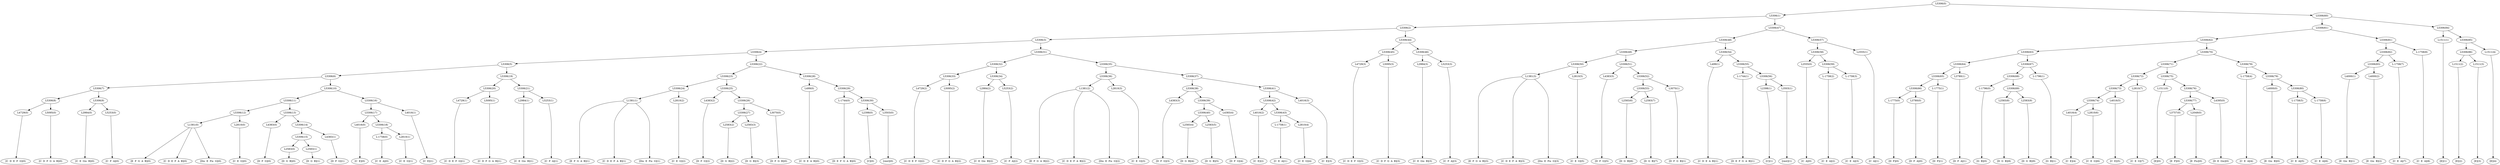 digraph sample{
"L4729(0)"->"[C  D  E  F  G](0)"
"L5095(0)"->"[C  D  F  G  A  B](0)"
"L5306(8)"->"L4729(0)"
"L5306(8)"->"L5095(0)"
"L2984(0)"->"[C  E  Gis  B](0)"
"L5253(0)"->"[C  F  A](0)"
"L5306(9)"->"L2984(0)"
"L5306(9)"->"L5253(0)"
"L5306(7)"->"L5306(8)"
"L5306(7)"->"L5306(9)"
"L1381(0)"->"[E  F  G  A  B](0)"
"L1381(0)"->"[C  D  E  F  A  B](0)"
"L1381(0)"->"[Dis  E  Fis  G](0)"
"L2810(0)"->"[C  E  G](0)"
"L5306(12)"->"L1381(0)"
"L5306(12)"->"L2810(0)"
"L4383(0)"->"[D  F  G](0)"
"L2583(0)"->"[D  G  B](0)"
"L2583(1)"->"[D  G  B](1)"
"L5306(15)"->"L2583(0)"
"L5306(15)"->"L2583(1)"
"L4383(1)"->"[D  F  G](1)"
"L5306(14)"->"L5306(15)"
"L5306(14)"->"L4383(1)"
"L5306(13)"->"L4383(0)"
"L5306(13)"->"L5306(14)"
"L5306(11)"->"L5306(12)"
"L5306(11)"->"L5306(13)"
"L4016(0)"->"[C  E](0)"
"L-1758(0)"->"[C  E  A](0)"
"L2810(1)"->"[C  E  G](1)"
"L5306(18)"->"L-1758(0)"
"L5306(18)"->"L2810(1)"
"L5306(17)"->"L4016(0)"
"L5306(17)"->"L5306(18)"
"L4016(1)"->"[C  E](1)"
"L5306(16)"->"L5306(17)"
"L5306(16)"->"L4016(1)"
"L5306(10)"->"L5306(11)"
"L5306(10)"->"L5306(16)"
"L5306(6)"->"L5306(7)"
"L5306(6)"->"L5306(10)"
"L4729(1)"->"[C  D  E  F  G](1)"
"L5095(1)"->"[C  D  F  G  A  B](1)"
"L5306(20)"->"L4729(1)"
"L5306(20)"->"L5095(1)"
"L2984(1)"->"[C  E  Gis  B](1)"
"L5253(1)"->"[C  F  A](1)"
"L5306(21)"->"L2984(1)"
"L5306(21)"->"L5253(1)"
"L5306(19)"->"L5306(20)"
"L5306(19)"->"L5306(21)"
"L5306(5)"->"L5306(6)"
"L5306(5)"->"L5306(19)"
"L1381(1)"->"[E  F  G  A  B](1)"
"L1381(1)"->"[C  D  E  F  A  B](1)"
"L1381(1)"->"[Dis  E  Fis  G](1)"
"L2810(2)"->"[C  E  G](2)"
"L5306(24)"->"L1381(1)"
"L5306(24)"->"L2810(2)"
"L4383(2)"->"[D  F  G](2)"
"L2583(2)"->"[D  G  B](2)"
"L2583(3)"->"[D  G  B](3)"
"L5306(27)"->"L2583(2)"
"L5306(27)"->"L2583(3)"
"L3070(0)"->"[D  F  G  B](0)"
"L5306(26)"->"L5306(27)"
"L5306(26)"->"L3070(0)"
"L5306(25)"->"L4383(2)"
"L5306(25)"->"L5306(26)"
"L5306(23)"->"L5306(24)"
"L5306(23)"->"L5306(25)"
"L499(0)"->"[C  D  E  A  B](0)"
"L-1744(0)"->"[D  E  F  G  A  B](0)"
"L2398(0)"->"[C](0)"
"L3503(0)"->"[rest](0)"
"L5306(30)"->"L2398(0)"
"L5306(30)"->"L3503(0)"
"L5306(29)"->"L-1744(0)"
"L5306(29)"->"L5306(30)"
"L5306(28)"->"L499(0)"
"L5306(28)"->"L5306(29)"
"L5306(22)"->"L5306(23)"
"L5306(22)"->"L5306(28)"
"L5306(4)"->"L5306(5)"
"L5306(4)"->"L5306(22)"
"L4729(2)"->"[C  D  E  F  G](2)"
"L5095(2)"->"[C  D  F  G  A  B](2)"
"L5306(33)"->"L4729(2)"
"L5306(33)"->"L5095(2)"
"L2984(2)"->"[C  E  Gis  B](2)"
"L5253(2)"->"[C  F  A](2)"
"L5306(34)"->"L2984(2)"
"L5306(34)"->"L5253(2)"
"L5306(32)"->"L5306(33)"
"L5306(32)"->"L5306(34)"
"L1381(2)"->"[E  F  G  A  B](2)"
"L1381(2)"->"[C  D  E  F  A  B](2)"
"L1381(2)"->"[Dis  E  Fis  G](2)"
"L2810(3)"->"[C  E  G](3)"
"L5306(36)"->"L1381(2)"
"L5306(36)"->"L2810(3)"
"L4383(3)"->"[D  F  G](3)"
"L2583(4)"->"[D  G  B](4)"
"L2583(5)"->"[D  G  B](5)"
"L5306(40)"->"L2583(4)"
"L5306(40)"->"L2583(5)"
"L4383(4)"->"[D  F  G](4)"
"L5306(39)"->"L5306(40)"
"L5306(39)"->"L4383(4)"
"L5306(38)"->"L4383(3)"
"L5306(38)"->"L5306(39)"
"L4016(2)"->"[C  E](2)"
"L-1758(1)"->"[C  E  A](1)"
"L2810(4)"->"[C  E  G](4)"
"L5306(43)"->"L-1758(1)"
"L5306(43)"->"L2810(4)"
"L5306(42)"->"L4016(2)"
"L5306(42)"->"L5306(43)"
"L4016(3)"->"[C  E](3)"
"L5306(41)"->"L5306(42)"
"L5306(41)"->"L4016(3)"
"L5306(37)"->"L5306(38)"
"L5306(37)"->"L5306(41)"
"L5306(35)"->"L5306(36)"
"L5306(35)"->"L5306(37)"
"L5306(31)"->"L5306(32)"
"L5306(31)"->"L5306(35)"
"L5306(3)"->"L5306(4)"
"L5306(3)"->"L5306(31)"
"L4729(3)"->"[C  D  E  F  G](3)"
"L5095(3)"->"[C  D  F  G  A  B](3)"
"L5306(45)"->"L4729(3)"
"L5306(45)"->"L5095(3)"
"L2984(3)"->"[C  E  Gis  B](3)"
"L5253(3)"->"[C  F  A](3)"
"L5306(46)"->"L2984(3)"
"L5306(46)"->"L5253(3)"
"L5306(44)"->"L5306(45)"
"L5306(44)"->"L5306(46)"
"L5306(2)"->"L5306(3)"
"L5306(2)"->"L5306(44)"
"L1381(3)"->"[E  F  G  A  B](3)"
"L1381(3)"->"[C  D  E  F  A  B](3)"
"L1381(3)"->"[Dis  E  Fis  G](3)"
"L2810(5)"->"[C  E  G](5)"
"L5306(50)"->"L1381(3)"
"L5306(50)"->"L2810(5)"
"L4383(5)"->"[D  F  G](5)"
"L2583(6)"->"[D  G  B](6)"
"L2583(7)"->"[D  G  B](7)"
"L5306(53)"->"L2583(6)"
"L5306(53)"->"L2583(7)"
"L3070(1)"->"[D  F  G  B](1)"
"L5306(52)"->"L5306(53)"
"L5306(52)"->"L3070(1)"
"L5306(51)"->"L4383(5)"
"L5306(51)"->"L5306(52)"
"L5306(49)"->"L5306(50)"
"L5306(49)"->"L5306(51)"
"L499(1)"->"[C  D  E  A  B](1)"
"L-1744(1)"->"[D  E  F  G  A  B](1)"
"L2398(1)"->"[C](1)"
"L3503(1)"->"[rest](1)"
"L5306(56)"->"L2398(1)"
"L5306(56)"->"L3503(1)"
"L5306(55)"->"L-1744(1)"
"L5306(55)"->"L5306(56)"
"L5306(54)"->"L499(1)"
"L5306(54)"->"L5306(55)"
"L5306(48)"->"L5306(49)"
"L5306(48)"->"L5306(54)"
"L2555(0)"->"[C  A](0)"
"L-1758(2)"->"[C  E  A](2)"
"L-1758(3)"->"[C  E  A](3)"
"L5306(59)"->"L-1758(2)"
"L5306(59)"->"L-1758(3)"
"L5306(58)"->"L2555(0)"
"L5306(58)"->"L5306(59)"
"L2555(1)"->"[C  A](1)"
"L5306(57)"->"L5306(58)"
"L5306(57)"->"L2555(1)"
"L5306(47)"->"L5306(48)"
"L5306(47)"->"L5306(57)"
"L5306(1)"->"L5306(2)"
"L5306(1)"->"L5306(47)"
"L-1775(0)"->"[D  F](0)"
"L3780(0)"->"[D  F  A](0)"
"L5306(66)"->"L-1775(0)"
"L5306(66)"->"L3780(0)"
"L-1775(1)"->"[D  F](1)"
"L5306(65)"->"L5306(66)"
"L5306(65)"->"L-1775(1)"
"L3780(1)"->"[D  F  A](1)"
"L5306(64)"->"L5306(65)"
"L5306(64)"->"L3780(1)"
"L-1796(0)"->"[G  B](0)"
"L2583(8)"->"[D  G  B](8)"
"L2583(9)"->"[D  G  B](9)"
"L5306(69)"->"L2583(8)"
"L5306(69)"->"L2583(9)"
"L5306(68)"->"L-1796(0)"
"L5306(68)"->"L5306(69)"
"L-1796(1)"->"[G  B](1)"
"L5306(67)"->"L5306(68)"
"L5306(67)"->"L-1796(1)"
"L5306(63)"->"L5306(64)"
"L5306(63)"->"L5306(67)"
"L4016(4)"->"[C  E](4)"
"L2810(6)"->"[C  E  G](6)"
"L5306(74)"->"L4016(4)"
"L5306(74)"->"L2810(6)"
"L4016(5)"->"[C  E](5)"
"L5306(73)"->"L5306(74)"
"L5306(73)"->"L4016(5)"
"L2810(7)"->"[C  E  G](7)"
"L5306(72)"->"L5306(73)"
"L5306(72)"->"L2810(7)"
"L1511(0)"->"[E](0)"
"L3757(0)"->"[E  F](0)"
"L2049(0)"->"[E  Fis](0)"
"L5306(77)"->"L3757(0)"
"L5306(77)"->"L2049(0)"
"L4395(0)"->"[D  E  Gis](0)"
"L5306(76)"->"L5306(77)"
"L5306(76)"->"L4395(0)"
"L5306(75)"->"L1511(0)"
"L5306(75)"->"L5306(76)"
"L5306(71)"->"L5306(72)"
"L5306(71)"->"L5306(75)"
"L-1758(4)"->"[C  E  A](4)"
"L4000(0)"->"[E  Gis  B](0)"
"L-1758(5)"->"[C  E  A](5)"
"L-1758(6)"->"[C  E  A](6)"
"L5306(80)"->"L-1758(5)"
"L5306(80)"->"L-1758(6)"
"L5306(79)"->"L4000(0)"
"L5306(79)"->"L5306(80)"
"L5306(78)"->"L-1758(4)"
"L5306(78)"->"L5306(79)"
"L5306(70)"->"L5306(71)"
"L5306(70)"->"L5306(78)"
"L5306(62)"->"L5306(63)"
"L5306(62)"->"L5306(70)"
"L4000(1)"->"[E  Gis  B](1)"
"L4000(2)"->"[E  Gis  B](2)"
"L5306(83)"->"L4000(1)"
"L5306(83)"->"L4000(2)"
"L-1758(7)"->"[C  E  A](7)"
"L5306(82)"->"L5306(83)"
"L5306(82)"->"L-1758(7)"
"L-1758(8)"->"[C  E  A](8)"
"L5306(81)"->"L5306(82)"
"L5306(81)"->"L-1758(8)"
"L5306(61)"->"L5306(62)"
"L5306(61)"->"L5306(81)"
"L1511(1)"->"[E](1)"
"L1511(2)"->"[E](2)"
"L1511(3)"->"[E](3)"
"L5306(86)"->"L1511(2)"
"L5306(86)"->"L1511(3)"
"L1511(4)"->"[E](4)"
"L5306(85)"->"L5306(86)"
"L5306(85)"->"L1511(4)"
"L5306(84)"->"L1511(1)"
"L5306(84)"->"L5306(85)"
"L5306(60)"->"L5306(61)"
"L5306(60)"->"L5306(84)"
"L5306(0)"->"L5306(1)"
"L5306(0)"->"L5306(60)"
{rank = min; "L5306(0)"}
{rank = same; "L5306(1)"; "L5306(60)";}
{rank = same; "L5306(2)"; "L5306(47)"; "L5306(61)"; "L5306(84)";}
{rank = same; "L5306(3)"; "L5306(44)"; "L5306(48)"; "L5306(57)"; "L5306(62)"; "L5306(81)"; "L1511(1)"; "L5306(85)";}
{rank = same; "L5306(4)"; "L5306(31)"; "L5306(45)"; "L5306(46)"; "L5306(49)"; "L5306(54)"; "L5306(58)"; "L2555(1)"; "L5306(63)"; "L5306(70)"; "L5306(82)"; "L-1758(8)"; "L5306(86)"; "L1511(4)";}
{rank = same; "L5306(5)"; "L5306(22)"; "L5306(32)"; "L5306(35)"; "L4729(3)"; "L5095(3)"; "L2984(3)"; "L5253(3)"; "L5306(50)"; "L5306(51)"; "L499(1)"; "L5306(55)"; "L2555(0)"; "L5306(59)"; "L5306(64)"; "L5306(67)"; "L5306(71)"; "L5306(78)"; "L5306(83)"; "L-1758(7)"; "L1511(2)"; "L1511(3)";}
{rank = same; "L5306(6)"; "L5306(19)"; "L5306(23)"; "L5306(28)"; "L5306(33)"; "L5306(34)"; "L5306(36)"; "L5306(37)"; "L1381(3)"; "L2810(5)"; "L4383(5)"; "L5306(52)"; "L-1744(1)"; "L5306(56)"; "L-1758(2)"; "L-1758(3)"; "L5306(65)"; "L3780(1)"; "L5306(68)"; "L-1796(1)"; "L5306(72)"; "L5306(75)"; "L-1758(4)"; "L5306(79)"; "L4000(1)"; "L4000(2)";}
{rank = same; "L5306(7)"; "L5306(10)"; "L5306(20)"; "L5306(21)"; "L5306(24)"; "L5306(25)"; "L499(0)"; "L5306(29)"; "L4729(2)"; "L5095(2)"; "L2984(2)"; "L5253(2)"; "L1381(2)"; "L2810(3)"; "L5306(38)"; "L5306(41)"; "L5306(53)"; "L3070(1)"; "L2398(1)"; "L3503(1)"; "L5306(66)"; "L-1775(1)"; "L-1796(0)"; "L5306(69)"; "L5306(73)"; "L2810(7)"; "L1511(0)"; "L5306(76)"; "L4000(0)"; "L5306(80)";}
{rank = same; "L5306(8)"; "L5306(9)"; "L5306(11)"; "L5306(16)"; "L4729(1)"; "L5095(1)"; "L2984(1)"; "L5253(1)"; "L1381(1)"; "L2810(2)"; "L4383(2)"; "L5306(26)"; "L-1744(0)"; "L5306(30)"; "L4383(3)"; "L5306(39)"; "L5306(42)"; "L4016(3)"; "L2583(6)"; "L2583(7)"; "L-1775(0)"; "L3780(0)"; "L2583(8)"; "L2583(9)"; "L5306(74)"; "L4016(5)"; "L5306(77)"; "L4395(0)"; "L-1758(5)"; "L-1758(6)";}
{rank = same; "L4729(0)"; "L5095(0)"; "L2984(0)"; "L5253(0)"; "L5306(12)"; "L5306(13)"; "L5306(17)"; "L4016(1)"; "L5306(27)"; "L3070(0)"; "L2398(0)"; "L3503(0)"; "L5306(40)"; "L4383(4)"; "L4016(2)"; "L5306(43)"; "L4016(4)"; "L2810(6)"; "L3757(0)"; "L2049(0)";}
{rank = same; "L1381(0)"; "L2810(0)"; "L4383(0)"; "L5306(14)"; "L4016(0)"; "L5306(18)"; "L2583(2)"; "L2583(3)"; "L2583(4)"; "L2583(5)"; "L-1758(1)"; "L2810(4)";}
{rank = same; "L5306(15)"; "L4383(1)"; "L-1758(0)"; "L2810(1)";}
{rank = same; "L2583(0)"; "L2583(1)";}
{rank = max; "[C  A](0)"; "[C  A](1)"; "[C  D  E  A  B](0)"; "[C  D  E  A  B](1)"; "[C  D  E  F  A  B](0)"; "[C  D  E  F  A  B](1)"; "[C  D  E  F  A  B](2)"; "[C  D  E  F  A  B](3)"; "[C  D  E  F  G](0)"; "[C  D  E  F  G](1)"; "[C  D  E  F  G](2)"; "[C  D  E  F  G](3)"; "[C  D  F  G  A  B](0)"; "[C  D  F  G  A  B](1)"; "[C  D  F  G  A  B](2)"; "[C  D  F  G  A  B](3)"; "[C  E  A](0)"; "[C  E  A](1)"; "[C  E  A](2)"; "[C  E  A](3)"; "[C  E  A](4)"; "[C  E  A](5)"; "[C  E  A](6)"; "[C  E  A](7)"; "[C  E  A](8)"; "[C  E  G](0)"; "[C  E  G](1)"; "[C  E  G](2)"; "[C  E  G](3)"; "[C  E  G](4)"; "[C  E  G](5)"; "[C  E  G](6)"; "[C  E  G](7)"; "[C  E  Gis  B](0)"; "[C  E  Gis  B](1)"; "[C  E  Gis  B](2)"; "[C  E  Gis  B](3)"; "[C  E](0)"; "[C  E](1)"; "[C  E](2)"; "[C  E](3)"; "[C  E](4)"; "[C  E](5)"; "[C  F  A](0)"; "[C  F  A](1)"; "[C  F  A](2)"; "[C  F  A](3)"; "[C](0)"; "[C](1)"; "[D  E  F  G  A  B](0)"; "[D  E  F  G  A  B](1)"; "[D  E  Gis](0)"; "[D  F  A](0)"; "[D  F  A](1)"; "[D  F  G  B](0)"; "[D  F  G  B](1)"; "[D  F  G](0)"; "[D  F  G](1)"; "[D  F  G](2)"; "[D  F  G](3)"; "[D  F  G](4)"; "[D  F  G](5)"; "[D  F](0)"; "[D  F](1)"; "[D  G  B](0)"; "[D  G  B](1)"; "[D  G  B](2)"; "[D  G  B](3)"; "[D  G  B](4)"; "[D  G  B](5)"; "[D  G  B](6)"; "[D  G  B](7)"; "[D  G  B](8)"; "[D  G  B](9)"; "[Dis  E  Fis  G](0)"; "[Dis  E  Fis  G](1)"; "[Dis  E  Fis  G](2)"; "[Dis  E  Fis  G](3)"; "[E  F  G  A  B](0)"; "[E  F  G  A  B](1)"; "[E  F  G  A  B](2)"; "[E  F  G  A  B](3)"; "[E  F](0)"; "[E  Fis](0)"; "[E  Gis  B](0)"; "[E  Gis  B](1)"; "[E  Gis  B](2)"; "[E](0)"; "[E](1)"; "[E](2)"; "[E](3)"; "[E](4)"; "[G  B](0)"; "[G  B](1)"; "[rest](0)"; "[rest](1)";}
}